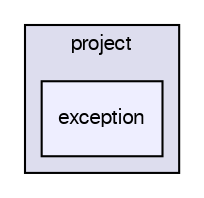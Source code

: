 digraph "C:/Workspace_Java_SE_3/Project/src/by/epam/project/exception" {
  bgcolor=transparent;
  compound=true
  node [ fontsize="10", fontname="FreeSans"];
  edge [ labelfontsize="10", labelfontname="FreeSans"];
  subgraph clusterdir_d0a5fcba9f43674a434d49a672afc364 {
    graph [ bgcolor="#ddddee", pencolor="black", label="project" fontname="FreeSans", fontsize="10", URL="dir_d0a5fcba9f43674a434d49a672afc364.html"]
  dir_eabe018250d46b8b7a4810e80c3cc0ac [shape=box, label="exception", style="filled", fillcolor="#eeeeff", pencolor="black", URL="dir_eabe018250d46b8b7a4810e80c3cc0ac.html"];
  }
}
